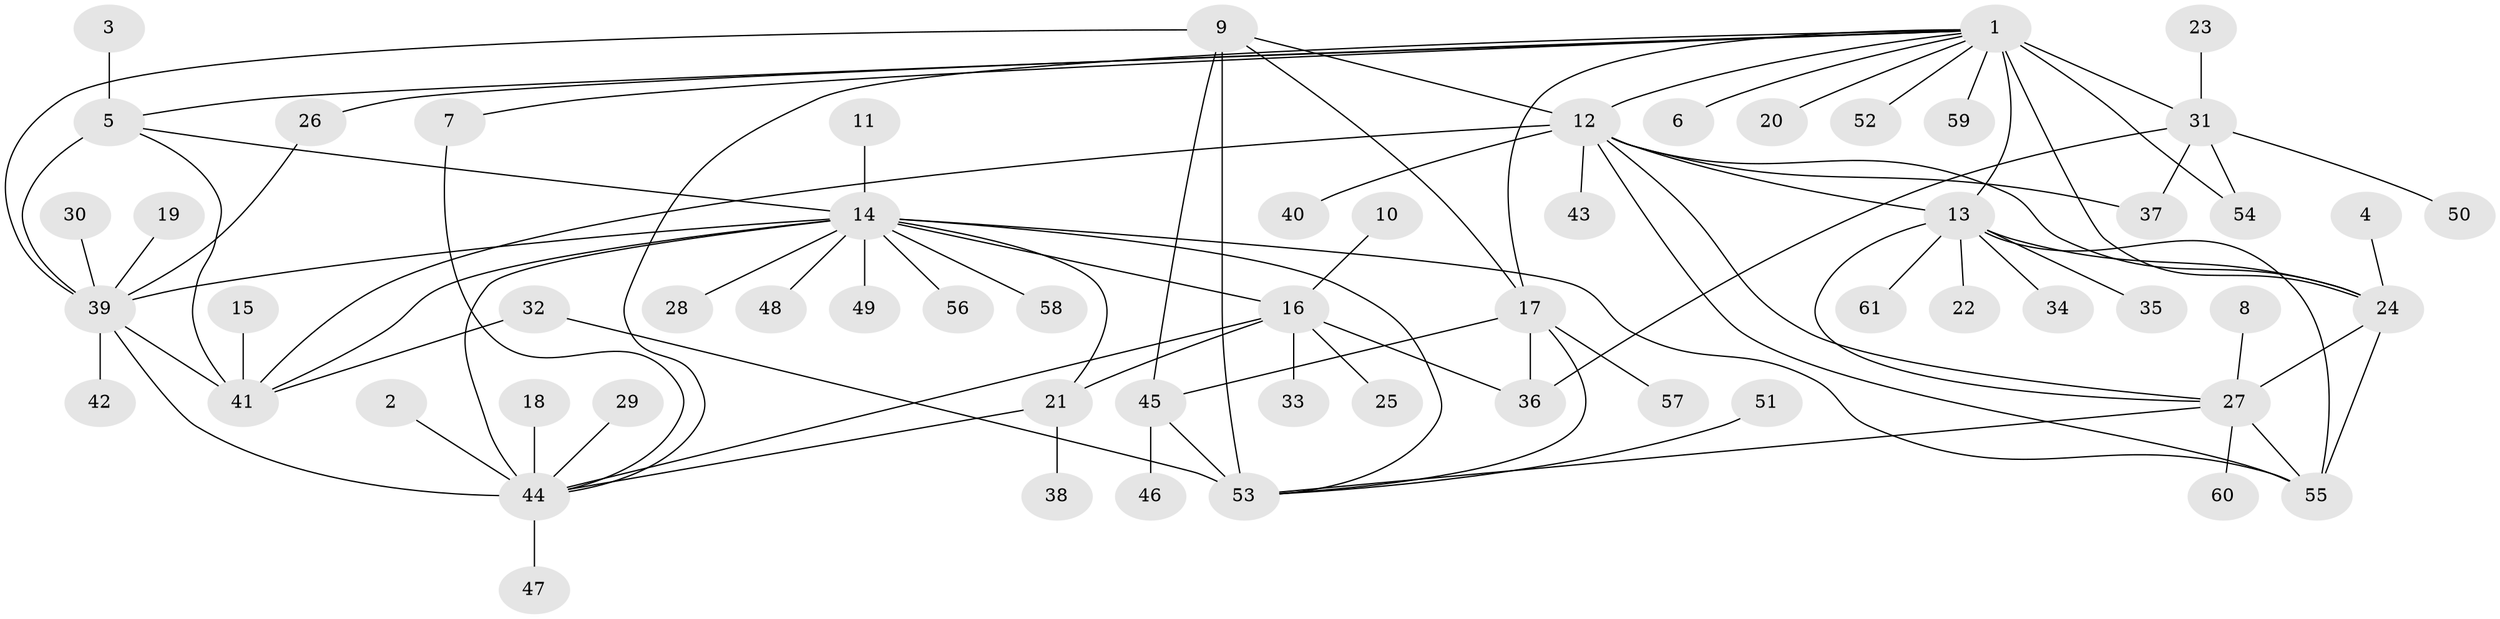 // original degree distribution, {6: 0.03305785123966942, 11: 0.03305785123966942, 8: 0.05785123966942149, 10: 0.04132231404958678, 9: 0.024793388429752067, 14: 0.008264462809917356, 5: 0.008264462809917356, 7: 0.04132231404958678, 1: 0.5950413223140496, 2: 0.09917355371900827, 3: 0.05785123966942149}
// Generated by graph-tools (version 1.1) at 2025/50/03/09/25 03:50:34]
// undirected, 61 vertices, 92 edges
graph export_dot {
graph [start="1"]
  node [color=gray90,style=filled];
  1;
  2;
  3;
  4;
  5;
  6;
  7;
  8;
  9;
  10;
  11;
  12;
  13;
  14;
  15;
  16;
  17;
  18;
  19;
  20;
  21;
  22;
  23;
  24;
  25;
  26;
  27;
  28;
  29;
  30;
  31;
  32;
  33;
  34;
  35;
  36;
  37;
  38;
  39;
  40;
  41;
  42;
  43;
  44;
  45;
  46;
  47;
  48;
  49;
  50;
  51;
  52;
  53;
  54;
  55;
  56;
  57;
  58;
  59;
  60;
  61;
  1 -- 5 [weight=1.0];
  1 -- 6 [weight=1.0];
  1 -- 7 [weight=1.0];
  1 -- 12 [weight=1.0];
  1 -- 13 [weight=1.0];
  1 -- 17 [weight=1.0];
  1 -- 20 [weight=1.0];
  1 -- 24 [weight=1.0];
  1 -- 26 [weight=1.0];
  1 -- 31 [weight=4.0];
  1 -- 44 [weight=1.0];
  1 -- 52 [weight=1.0];
  1 -- 54 [weight=4.0];
  1 -- 59 [weight=1.0];
  2 -- 44 [weight=1.0];
  3 -- 5 [weight=1.0];
  4 -- 24 [weight=1.0];
  5 -- 14 [weight=1.0];
  5 -- 39 [weight=3.0];
  5 -- 41 [weight=1.0];
  7 -- 44 [weight=1.0];
  8 -- 27 [weight=1.0];
  9 -- 12 [weight=1.0];
  9 -- 17 [weight=1.0];
  9 -- 39 [weight=1.0];
  9 -- 45 [weight=1.0];
  9 -- 53 [weight=3.0];
  10 -- 16 [weight=1.0];
  11 -- 14 [weight=1.0];
  12 -- 13 [weight=1.0];
  12 -- 24 [weight=2.0];
  12 -- 27 [weight=1.0];
  12 -- 37 [weight=1.0];
  12 -- 40 [weight=1.0];
  12 -- 41 [weight=1.0];
  12 -- 43 [weight=1.0];
  12 -- 55 [weight=1.0];
  13 -- 22 [weight=1.0];
  13 -- 24 [weight=2.0];
  13 -- 27 [weight=1.0];
  13 -- 34 [weight=1.0];
  13 -- 35 [weight=1.0];
  13 -- 55 [weight=1.0];
  13 -- 61 [weight=1.0];
  14 -- 16 [weight=3.0];
  14 -- 21 [weight=3.0];
  14 -- 28 [weight=1.0];
  14 -- 39 [weight=3.0];
  14 -- 41 [weight=1.0];
  14 -- 44 [weight=3.0];
  14 -- 48 [weight=1.0];
  14 -- 49 [weight=1.0];
  14 -- 53 [weight=1.0];
  14 -- 55 [weight=1.0];
  14 -- 56 [weight=1.0];
  14 -- 58 [weight=1.0];
  15 -- 41 [weight=1.0];
  16 -- 21 [weight=1.0];
  16 -- 25 [weight=1.0];
  16 -- 33 [weight=1.0];
  16 -- 36 [weight=1.0];
  16 -- 44 [weight=1.0];
  17 -- 36 [weight=1.0];
  17 -- 45 [weight=1.0];
  17 -- 53 [weight=3.0];
  17 -- 57 [weight=1.0];
  18 -- 44 [weight=1.0];
  19 -- 39 [weight=1.0];
  21 -- 38 [weight=1.0];
  21 -- 44 [weight=1.0];
  23 -- 31 [weight=1.0];
  24 -- 27 [weight=2.0];
  24 -- 55 [weight=2.0];
  26 -- 39 [weight=1.0];
  27 -- 53 [weight=1.0];
  27 -- 55 [weight=1.0];
  27 -- 60 [weight=1.0];
  29 -- 44 [weight=1.0];
  30 -- 39 [weight=1.0];
  31 -- 36 [weight=1.0];
  31 -- 37 [weight=1.0];
  31 -- 50 [weight=1.0];
  31 -- 54 [weight=1.0];
  32 -- 41 [weight=1.0];
  32 -- 53 [weight=1.0];
  39 -- 41 [weight=3.0];
  39 -- 42 [weight=1.0];
  39 -- 44 [weight=1.0];
  44 -- 47 [weight=1.0];
  45 -- 46 [weight=1.0];
  45 -- 53 [weight=3.0];
  51 -- 53 [weight=1.0];
}
